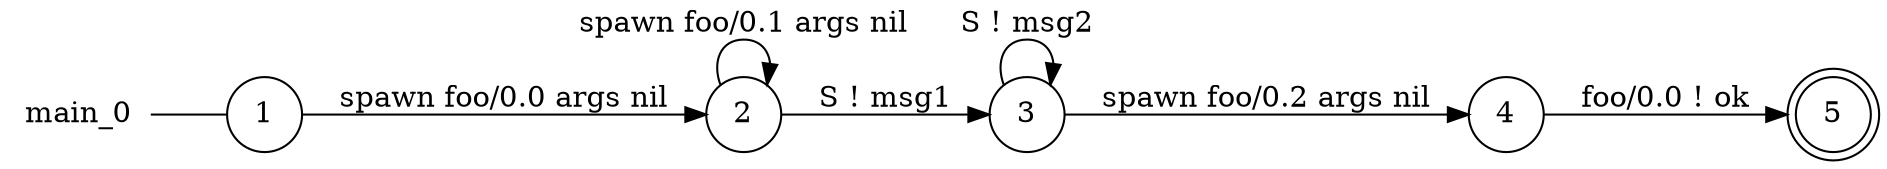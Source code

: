 digraph main_0 {
	rankdir="LR";
	n_0 [label="main_0", shape="plaintext"];
	n_1 [id="3", shape=circle, label="2"];
	n_2 [id="6", shape=doublecircle, label="5"];
	n_3 [id="4", shape=circle, label="4"];
	n_4 [id="2", shape=circle, label="3"];
	n_5 [id="1", shape=circle, label="1"];
	n_0 -> n_5 [arrowhead=none];

	n_1 -> n_1 [id="[$e|12]", label="spawn foo/0.1 args nil"];
	n_3 -> n_2 [id="[$e|3]", label="foo/0.0 ! ok"];
	n_5 -> n_1 [id="[$e|7]", label="spawn foo/0.0 args nil"];
	n_4 -> n_3 [id="[$e|1]", label="spawn foo/0.2 args nil"];
	n_4 -> n_4 [id="[$e|11]", label="S ! msg2"];
	n_1 -> n_4 [id="[$e|0]", label="S ! msg1"];
}

